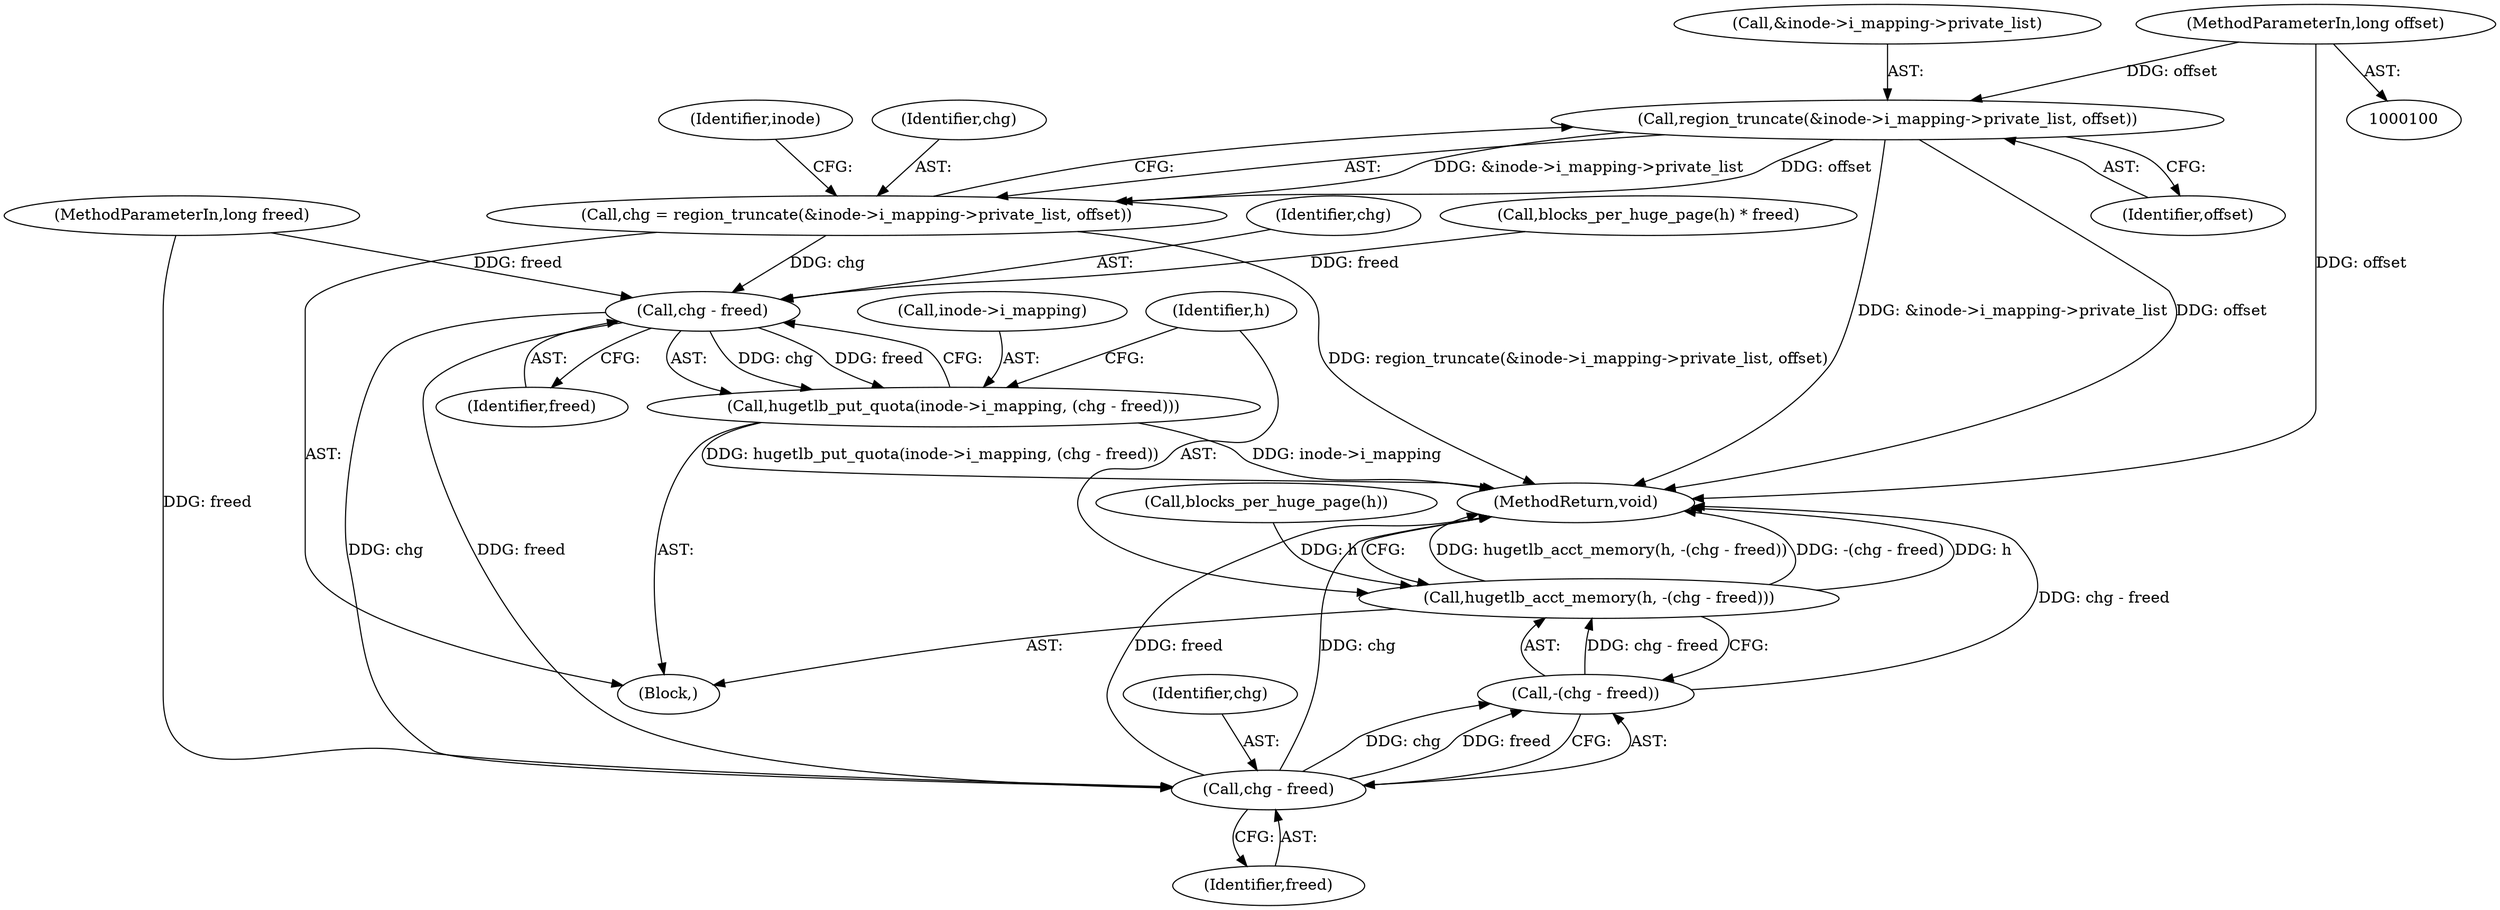 digraph "1_linux_90481622d75715bfcb68501280a917dbfe516029_7@pointer" {
"1000113" [label="(Call,region_truncate(&inode->i_mapping->private_list, offset))"];
"1000102" [label="(MethodParameterIn,long offset)"];
"1000111" [label="(Call,chg = region_truncate(&inode->i_mapping->private_list, offset))"];
"1000143" [label="(Call,chg - freed)"];
"1000139" [label="(Call,hugetlb_put_quota(inode->i_mapping, (chg - freed)))"];
"1000149" [label="(Call,chg - freed)"];
"1000148" [label="(Call,-(chg - freed))"];
"1000146" [label="(Call,hugetlb_acct_memory(h, -(chg - freed)))"];
"1000130" [label="(Call,blocks_per_huge_page(h) * freed)"];
"1000111" [label="(Call,chg = region_truncate(&inode->i_mapping->private_list, offset))"];
"1000102" [label="(MethodParameterIn,long offset)"];
"1000145" [label="(Identifier,freed)"];
"1000151" [label="(Identifier,freed)"];
"1000114" [label="(Call,&inode->i_mapping->private_list)"];
"1000120" [label="(Identifier,offset)"];
"1000144" [label="(Identifier,chg)"];
"1000124" [label="(Identifier,inode)"];
"1000113" [label="(Call,region_truncate(&inode->i_mapping->private_list, offset))"];
"1000147" [label="(Identifier,h)"];
"1000152" [label="(MethodReturn,void)"];
"1000150" [label="(Identifier,chg)"];
"1000131" [label="(Call,blocks_per_huge_page(h))"];
"1000112" [label="(Identifier,chg)"];
"1000149" [label="(Call,chg - freed)"];
"1000148" [label="(Call,-(chg - freed))"];
"1000139" [label="(Call,hugetlb_put_quota(inode->i_mapping, (chg - freed)))"];
"1000103" [label="(MethodParameterIn,long freed)"];
"1000143" [label="(Call,chg - freed)"];
"1000146" [label="(Call,hugetlb_acct_memory(h, -(chg - freed)))"];
"1000104" [label="(Block,)"];
"1000140" [label="(Call,inode->i_mapping)"];
"1000113" -> "1000111"  [label="AST: "];
"1000113" -> "1000120"  [label="CFG: "];
"1000114" -> "1000113"  [label="AST: "];
"1000120" -> "1000113"  [label="AST: "];
"1000111" -> "1000113"  [label="CFG: "];
"1000113" -> "1000152"  [label="DDG: &inode->i_mapping->private_list"];
"1000113" -> "1000152"  [label="DDG: offset"];
"1000113" -> "1000111"  [label="DDG: &inode->i_mapping->private_list"];
"1000113" -> "1000111"  [label="DDG: offset"];
"1000102" -> "1000113"  [label="DDG: offset"];
"1000102" -> "1000100"  [label="AST: "];
"1000102" -> "1000152"  [label="DDG: offset"];
"1000111" -> "1000104"  [label="AST: "];
"1000112" -> "1000111"  [label="AST: "];
"1000124" -> "1000111"  [label="CFG: "];
"1000111" -> "1000152"  [label="DDG: region_truncate(&inode->i_mapping->private_list, offset)"];
"1000111" -> "1000143"  [label="DDG: chg"];
"1000143" -> "1000139"  [label="AST: "];
"1000143" -> "1000145"  [label="CFG: "];
"1000144" -> "1000143"  [label="AST: "];
"1000145" -> "1000143"  [label="AST: "];
"1000139" -> "1000143"  [label="CFG: "];
"1000143" -> "1000139"  [label="DDG: chg"];
"1000143" -> "1000139"  [label="DDG: freed"];
"1000130" -> "1000143"  [label="DDG: freed"];
"1000103" -> "1000143"  [label="DDG: freed"];
"1000143" -> "1000149"  [label="DDG: chg"];
"1000143" -> "1000149"  [label="DDG: freed"];
"1000139" -> "1000104"  [label="AST: "];
"1000140" -> "1000139"  [label="AST: "];
"1000147" -> "1000139"  [label="CFG: "];
"1000139" -> "1000152"  [label="DDG: hugetlb_put_quota(inode->i_mapping, (chg - freed))"];
"1000139" -> "1000152"  [label="DDG: inode->i_mapping"];
"1000149" -> "1000148"  [label="AST: "];
"1000149" -> "1000151"  [label="CFG: "];
"1000150" -> "1000149"  [label="AST: "];
"1000151" -> "1000149"  [label="AST: "];
"1000148" -> "1000149"  [label="CFG: "];
"1000149" -> "1000152"  [label="DDG: freed"];
"1000149" -> "1000152"  [label="DDG: chg"];
"1000149" -> "1000148"  [label="DDG: chg"];
"1000149" -> "1000148"  [label="DDG: freed"];
"1000103" -> "1000149"  [label="DDG: freed"];
"1000148" -> "1000146"  [label="AST: "];
"1000146" -> "1000148"  [label="CFG: "];
"1000148" -> "1000152"  [label="DDG: chg - freed"];
"1000148" -> "1000146"  [label="DDG: chg - freed"];
"1000146" -> "1000104"  [label="AST: "];
"1000147" -> "1000146"  [label="AST: "];
"1000152" -> "1000146"  [label="CFG: "];
"1000146" -> "1000152"  [label="DDG: hugetlb_acct_memory(h, -(chg - freed))"];
"1000146" -> "1000152"  [label="DDG: -(chg - freed)"];
"1000146" -> "1000152"  [label="DDG: h"];
"1000131" -> "1000146"  [label="DDG: h"];
}
